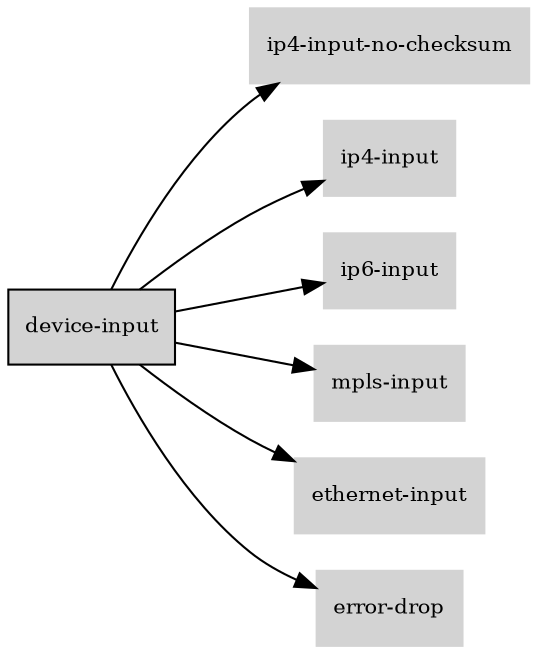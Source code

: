 digraph "device_input_subgraph" {
  rankdir=LR;
  node [shape=box, style=filled, fontsize=10, color=lightgray, fontcolor=black, fillcolor=lightgray];
  "device-input" [color=black, fontcolor=black, fillcolor=lightgray];
  edge [fontsize=8];
  "device-input" -> "ip4-input-no-checksum";
  "device-input" -> "ip4-input";
  "device-input" -> "ip6-input";
  "device-input" -> "mpls-input";
  "device-input" -> "ethernet-input";
  "device-input" -> "error-drop";
}
